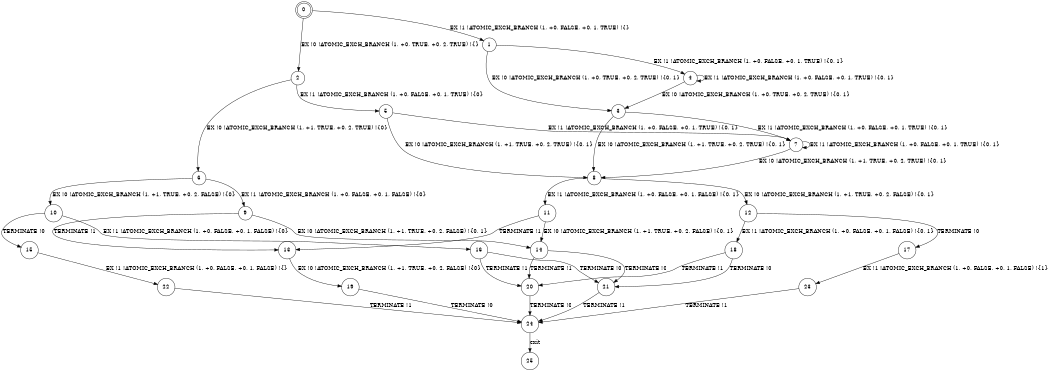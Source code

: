 digraph BCG {
size = "7, 10.5";
center = TRUE;
node [shape = circle];
0 [peripheries = 2];
0 -> 1 [label = "EX !1 !ATOMIC_EXCH_BRANCH (1, +0, FALSE, +0, 1, TRUE) !{}"];
0 -> 2 [label = "EX !0 !ATOMIC_EXCH_BRANCH (1, +0, TRUE, +0, 2, TRUE) !{}"];
1 -> 3 [label = "EX !0 !ATOMIC_EXCH_BRANCH (1, +0, TRUE, +0, 2, TRUE) !{0, 1}"];
1 -> 4 [label = "EX !1 !ATOMIC_EXCH_BRANCH (1, +0, FALSE, +0, 1, TRUE) !{0, 1}"];
2 -> 5 [label = "EX !1 !ATOMIC_EXCH_BRANCH (1, +0, FALSE, +0, 1, TRUE) !{0}"];
2 -> 6 [label = "EX !0 !ATOMIC_EXCH_BRANCH (1, +1, TRUE, +0, 2, TRUE) !{0}"];
3 -> 7 [label = "EX !1 !ATOMIC_EXCH_BRANCH (1, +0, FALSE, +0, 1, TRUE) !{0, 1}"];
3 -> 8 [label = "EX !0 !ATOMIC_EXCH_BRANCH (1, +1, TRUE, +0, 2, TRUE) !{0, 1}"];
4 -> 3 [label = "EX !0 !ATOMIC_EXCH_BRANCH (1, +0, TRUE, +0, 2, TRUE) !{0, 1}"];
4 -> 4 [label = "EX !1 !ATOMIC_EXCH_BRANCH (1, +0, FALSE, +0, 1, TRUE) !{0, 1}"];
5 -> 7 [label = "EX !1 !ATOMIC_EXCH_BRANCH (1, +0, FALSE, +0, 1, TRUE) !{0, 1}"];
5 -> 8 [label = "EX !0 !ATOMIC_EXCH_BRANCH (1, +1, TRUE, +0, 2, TRUE) !{0, 1}"];
6 -> 9 [label = "EX !1 !ATOMIC_EXCH_BRANCH (1, +0, FALSE, +0, 1, FALSE) !{0}"];
6 -> 10 [label = "EX !0 !ATOMIC_EXCH_BRANCH (1, +1, TRUE, +0, 2, FALSE) !{0}"];
7 -> 7 [label = "EX !1 !ATOMIC_EXCH_BRANCH (1, +0, FALSE, +0, 1, TRUE) !{0, 1}"];
7 -> 8 [label = "EX !0 !ATOMIC_EXCH_BRANCH (1, +1, TRUE, +0, 2, TRUE) !{0, 1}"];
8 -> 11 [label = "EX !1 !ATOMIC_EXCH_BRANCH (1, +0, FALSE, +0, 1, FALSE) !{0, 1}"];
8 -> 12 [label = "EX !0 !ATOMIC_EXCH_BRANCH (1, +1, TRUE, +0, 2, FALSE) !{0, 1}"];
9 -> 13 [label = "TERMINATE !1"];
9 -> 14 [label = "EX !0 !ATOMIC_EXCH_BRANCH (1, +1, TRUE, +0, 2, FALSE) !{0, 1}"];
10 -> 15 [label = "TERMINATE !0"];
10 -> 16 [label = "EX !1 !ATOMIC_EXCH_BRANCH (1, +0, FALSE, +0, 1, FALSE) !{0}"];
11 -> 13 [label = "TERMINATE !1"];
11 -> 14 [label = "EX !0 !ATOMIC_EXCH_BRANCH (1, +1, TRUE, +0, 2, FALSE) !{0, 1}"];
12 -> 17 [label = "TERMINATE !0"];
12 -> 18 [label = "EX !1 !ATOMIC_EXCH_BRANCH (1, +0, FALSE, +0, 1, FALSE) !{0, 1}"];
13 -> 19 [label = "EX !0 !ATOMIC_EXCH_BRANCH (1, +1, TRUE, +0, 2, FALSE) !{0}"];
14 -> 20 [label = "TERMINATE !1"];
14 -> 21 [label = "TERMINATE !0"];
15 -> 22 [label = "EX !1 !ATOMIC_EXCH_BRANCH (1, +0, FALSE, +0, 1, FALSE) !{}"];
16 -> 20 [label = "TERMINATE !1"];
16 -> 21 [label = "TERMINATE !0"];
17 -> 23 [label = "EX !1 !ATOMIC_EXCH_BRANCH (1, +0, FALSE, +0, 1, FALSE) !{1}"];
18 -> 20 [label = "TERMINATE !1"];
18 -> 21 [label = "TERMINATE !0"];
19 -> 24 [label = "TERMINATE !0"];
20 -> 24 [label = "TERMINATE !0"];
21 -> 24 [label = "TERMINATE !1"];
22 -> 24 [label = "TERMINATE !1"];
23 -> 24 [label = "TERMINATE !1"];
24 -> 25 [label = "exit"];
}
